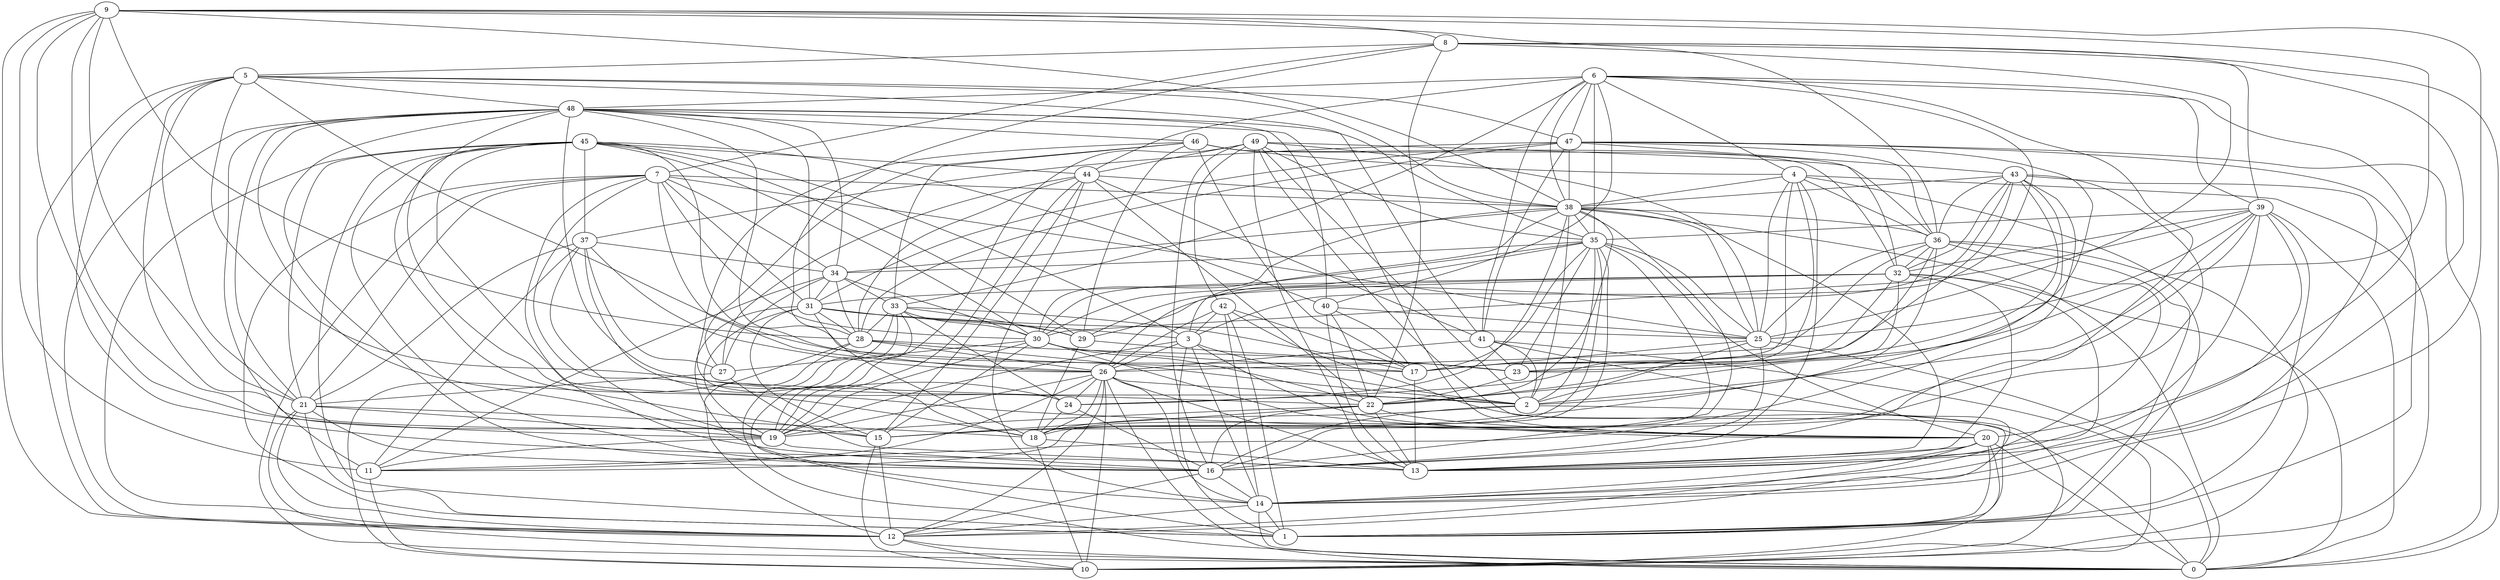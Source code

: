 digraph GG_graph {

subgraph G_graph {
edge [color = black]
"20" -> "1" [dir = none]
"20" -> "13" [dir = none]
"43" -> "11" [dir = none]
"43" -> "32" [dir = none]
"43" -> "15" [dir = none]
"43" -> "29" [dir = none]
"43" -> "23" [dir = none]
"43" -> "36" [dir = none]
"43" -> "14" [dir = none]
"8" -> "39" [dir = none]
"8" -> "5" [dir = none]
"8" -> "0" [dir = none]
"8" -> "25" [dir = none]
"4" -> "1" [dir = none]
"4" -> "24" [dir = none]
"4" -> "10" [dir = none]
"4" -> "16" [dir = none]
"4" -> "38" [dir = none]
"31" -> "19" [dir = none]
"31" -> "18" [dir = none]
"38" -> "16" [dir = none]
"38" -> "30" [dir = none]
"38" -> "36" [dir = none]
"38" -> "25" [dir = none]
"38" -> "0" [dir = none]
"38" -> "2" [dir = none]
"36" -> "10" [dir = none]
"36" -> "25" [dir = none]
"36" -> "1" [dir = none]
"42" -> "26" [dir = none]
"42" -> "0" [dir = none]
"42" -> "14" [dir = none]
"42" -> "17" [dir = none]
"42" -> "3" [dir = none]
"42" -> "1" [dir = none]
"49" -> "44" [dir = none]
"49" -> "1" [dir = none]
"49" -> "25" [dir = none]
"49" -> "19" [dir = none]
"48" -> "23" [dir = none]
"48" -> "22" [dir = none]
"48" -> "19" [dir = none]
"48" -> "16" [dir = none]
"48" -> "40" [dir = none]
"48" -> "15" [dir = none]
"18" -> "13" [dir = none]
"18" -> "10" [dir = none]
"37" -> "18" [dir = none]
"37" -> "19" [dir = none]
"37" -> "11" [dir = none]
"22" -> "13" [dir = none]
"22" -> "20" [dir = none]
"9" -> "12" [dir = none]
"9" -> "19" [dir = none]
"9" -> "38" [dir = none]
"9" -> "23" [dir = none]
"27" -> "13" [dir = none]
"27" -> "21" [dir = none]
"35" -> "20" [dir = none]
"35" -> "34" [dir = none]
"35" -> "25" [dir = none]
"35" -> "23" [dir = none]
"35" -> "11" [dir = none]
"19" -> "16" [dir = none]
"47" -> "1" [dir = none]
"47" -> "0" [dir = none]
"47" -> "43" [dir = none]
"17" -> "13" [dir = none]
"40" -> "25" [dir = none]
"40" -> "22" [dir = none]
"40" -> "17" [dir = none]
"40" -> "13" [dir = none]
"29" -> "23" [dir = none]
"15" -> "12" [dir = none]
"5" -> "12" [dir = none]
"5" -> "41" [dir = none]
"5" -> "17" [dir = none]
"5" -> "48" [dir = none]
"41" -> "12" [dir = none]
"41" -> "10" [dir = none]
"41" -> "2" [dir = none]
"41" -> "23" [dir = none]
"28" -> "26" [dir = none]
"28" -> "23" [dir = none]
"7" -> "31" [dir = none]
"7" -> "1" [dir = none]
"7" -> "25" [dir = none]
"7" -> "38" [dir = none]
"7" -> "24" [dir = none]
"7" -> "21" [dir = none]
"7" -> "34" [dir = none]
"46" -> "36" [dir = none]
"46" -> "27" [dir = none]
"46" -> "33" [dir = none]
"46" -> "24" [dir = none]
"23" -> "22" [dir = none]
"21" -> "19" [dir = none]
"21" -> "16" [dir = none]
"21" -> "18" [dir = none]
"21" -> "12" [dir = none]
"44" -> "14" [dir = none]
"44" -> "19" [dir = none]
"44" -> "15" [dir = none]
"44" -> "38" [dir = none]
"24" -> "18" [dir = none]
"33" -> "30" [dir = none]
"33" -> "1" [dir = none]
"33" -> "19" [dir = none]
"33" -> "17" [dir = none]
"6" -> "48" [dir = none]
"6" -> "33" [dir = none]
"6" -> "44" [dir = none]
"6" -> "40" [dir = none]
"6" -> "41" [dir = none]
"6" -> "38" [dir = none]
"45" -> "21" [dir = none]
"45" -> "44" [dir = none]
"45" -> "30" [dir = none]
"45" -> "40" [dir = none]
"45" -> "1" [dir = none]
"45" -> "26" [dir = none]
"3" -> "19" [dir = none]
"3" -> "26" [dir = none]
"30" -> "27" [dir = none]
"30" -> "17" [dir = none]
"30" -> "19" [dir = none]
"30" -> "15" [dir = none]
"2" -> "16" [dir = none]
"25" -> "0" [dir = none]
"25" -> "2" [dir = none]
"25" -> "17" [dir = none]
"26" -> "11" [dir = none]
"26" -> "2" [dir = none]
"32" -> "29" [dir = none]
"32" -> "0" [dir = none]
"32" -> "22" [dir = none]
"32" -> "30" [dir = none]
"14" -> "0" [dir = none]
"14" -> "1" [dir = none]
"34" -> "27" [dir = none]
"34" -> "28" [dir = none]
"39" -> "14" [dir = none]
"39" -> "15" [dir = none]
"39" -> "0" [dir = none]
"39" -> "13" [dir = none]
"39" -> "25" [dir = none]
"39" -> "32" [dir = none]
"22" -> "15" [dir = none]
"38" -> "22" [dir = none]
"32" -> "31" [dir = none]
"31" -> "14" [dir = none]
"46" -> "17" [dir = none]
"47" -> "22" [dir = none]
"34" -> "30" [dir = none]
"37" -> "26" [dir = none]
"30" -> "22" [dir = none]
"47" -> "41" [dir = none]
"49" -> "16" [dir = none]
"47" -> "37" [dir = none]
"6" -> "18" [dir = none]
"9" -> "15" [dir = none]
"16" -> "14" [dir = none]
"39" -> "2" [dir = none]
"32" -> "13" [dir = none]
"49" -> "13" [dir = none]
"48" -> "11" [dir = none]
"5" -> "47" [dir = none]
"39" -> "35" [dir = none]
"46" -> "32" [dir = none]
"39" -> "30" [dir = none]
"45" -> "29" [dir = none]
"30" -> "20" [dir = none]
"33" -> "29" [dir = none]
"41" -> "26" [dir = none]
"26" -> "19" [dir = none]
"9" -> "14" [dir = none]
"38" -> "35" [dir = none]
"26" -> "18" [dir = none]
"6" -> "35" [dir = none]
"28" -> "12" [dir = none]
"47" -> "31" [dir = none]
"45" -> "37" [dir = none]
"35" -> "16" [dir = none]
"20" -> "0" [dir = none]
"29" -> "18" [dir = none]
"33" -> "28" [dir = none]
"38" -> "24" [dir = none]
"3" -> "1" [dir = none]
"22" -> "16" [dir = none]
"12" -> "10" [dir = none]
"32" -> "17" [dir = none]
"4" -> "25" [dir = none]
"2" -> "10" [dir = none]
"36" -> "2" [dir = none]
"5" -> "13" [dir = none]
"22" -> "19" [dir = none]
"35" -> "26" [dir = none]
"48" -> "20" [dir = none]
"5" -> "38" [dir = none]
"26" -> "10" [dir = none]
"36" -> "13" [dir = none]
"24" -> "16" [dir = none]
"8" -> "28" [dir = none]
"6" -> "39" [dir = none]
"9" -> "11" [dir = none]
"7" -> "26" [dir = none]
"45" -> "16" [dir = none]
"44" -> "27" [dir = none]
"25" -> "16" [dir = none]
"8" -> "7" [dir = none]
"36" -> "23" [dir = none]
"7" -> "16" [dir = none]
"26" -> "14" [dir = none]
"9" -> "21" [dir = none]
"35" -> "2" [dir = none]
"26" -> "13" [dir = none]
"44" -> "41" [dir = none]
"32" -> "14" [dir = none]
"28" -> "10" [dir = none]
"31" -> "15" [dir = none]
"45" -> "3" [dir = none]
"5" -> "2" [dir = none]
"2" -> "18" [dir = none]
"49" -> "42" [dir = none]
"28" -> "2" [dir = none]
"6" -> "4" [dir = none]
"26" -> "0" [dir = none]
"26" -> "24" [dir = none]
"33" -> "0" [dir = none]
"38" -> "34" [dir = none]
"3" -> "14" [dir = none]
"37" -> "34" [dir = none]
"43" -> "38" [dir = none]
"43" -> "17" [dir = none]
"33" -> "24" [dir = none]
"34" -> "33" [dir = none]
"4" -> "36" [dir = none]
"7" -> "0" [dir = none]
"49" -> "35" [dir = none]
"14" -> "12" [dir = none]
"49" -> "32" [dir = none]
"45" -> "12" [dir = none]
"7" -> "30" [dir = none]
"46" -> "4" [dir = none]
"49" -> "2" [dir = none]
"16" -> "12" [dir = none]
"35" -> "18" [dir = none]
"45" -> "20" [dir = none]
"31" -> "3" [dir = none]
"3" -> "20" [dir = none]
"48" -> "12" [dir = none]
"3" -> "2" [dir = none]
"44" -> "22" [dir = none]
"38" -> "3" [dir = none]
"5" -> "15" [dir = none]
"48" -> "21" [dir = none]
"9" -> "28" [dir = none]
"8" -> "13" [dir = none]
"48" -> "31" [dir = none]
"4" -> "17" [dir = none]
"35" -> "17" [dir = none]
"44" -> "28" [dir = none]
"48" -> "35" [dir = none]
"38" -> "13" [dir = none]
"45" -> "18" [dir = none]
"47" -> "28" [dir = none]
"12" -> "0" [dir = none]
"19" -> "11" [dir = none]
"6" -> "20" [dir = none]
"11" -> "10" [dir = none]
"9" -> "36" [dir = none]
"31" -> "28" [dir = none]
"48" -> "34" [dir = none]
"37" -> "27" [dir = none]
"26" -> "12" [dir = none]
"48" -> "46" [dir = none]
"31" -> "25" [dir = none]
"36" -> "26" [dir = none]
"8" -> "22" [dir = none]
"35" -> "30" [dir = none]
"31" -> "29" [dir = none]
"39" -> "1" [dir = none]
"46" -> "29" [dir = none]
"20" -> "10" [dir = none]
"9" -> "8" [dir = none]
"47" -> "36" [dir = none]
"36" -> "32" [dir = none]
"21" -> "1" [dir = none]
"37" -> "21" [dir = none]
"34" -> "11" [dir = none]
"43" -> "16" [dir = none]
"20" -> "14" [dir = none]
"20" -> "12" [dir = none]
"34" -> "31" [dir = none]
"5" -> "21" [dir = none]
"15" -> "10" [dir = none]
"6" -> "47" [dir = none]
"6" -> "3" [dir = none]
"47" -> "38" [dir = none]
"21" -> "0" [dir = none]
}

}
